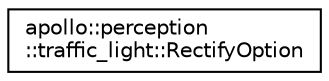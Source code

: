 digraph "Graphical Class Hierarchy"
{
  edge [fontname="Helvetica",fontsize="10",labelfontname="Helvetica",labelfontsize="10"];
  node [fontname="Helvetica",fontsize="10",shape=record];
  rankdir="LR";
  Node1 [label="apollo::perception\l::traffic_light::RectifyOption",height=0.2,width=0.4,color="black", fillcolor="white", style="filled",URL="$structapollo_1_1perception_1_1traffic__light_1_1RectifyOption.html"];
}
